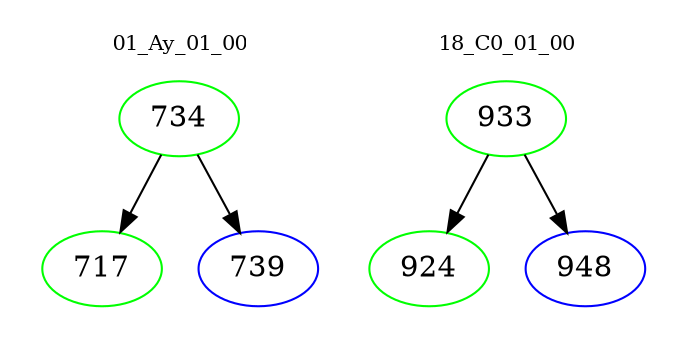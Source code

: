 digraph{
subgraph cluster_0 {
color = white
label = "01_Ay_01_00";
fontsize=10;
T0_734 [label="734", color="green"]
T0_734 -> T0_717 [color="black"]
T0_717 [label="717", color="green"]
T0_734 -> T0_739 [color="black"]
T0_739 [label="739", color="blue"]
}
subgraph cluster_1 {
color = white
label = "18_C0_01_00";
fontsize=10;
T1_933 [label="933", color="green"]
T1_933 -> T1_924 [color="black"]
T1_924 [label="924", color="green"]
T1_933 -> T1_948 [color="black"]
T1_948 [label="948", color="blue"]
}
}

